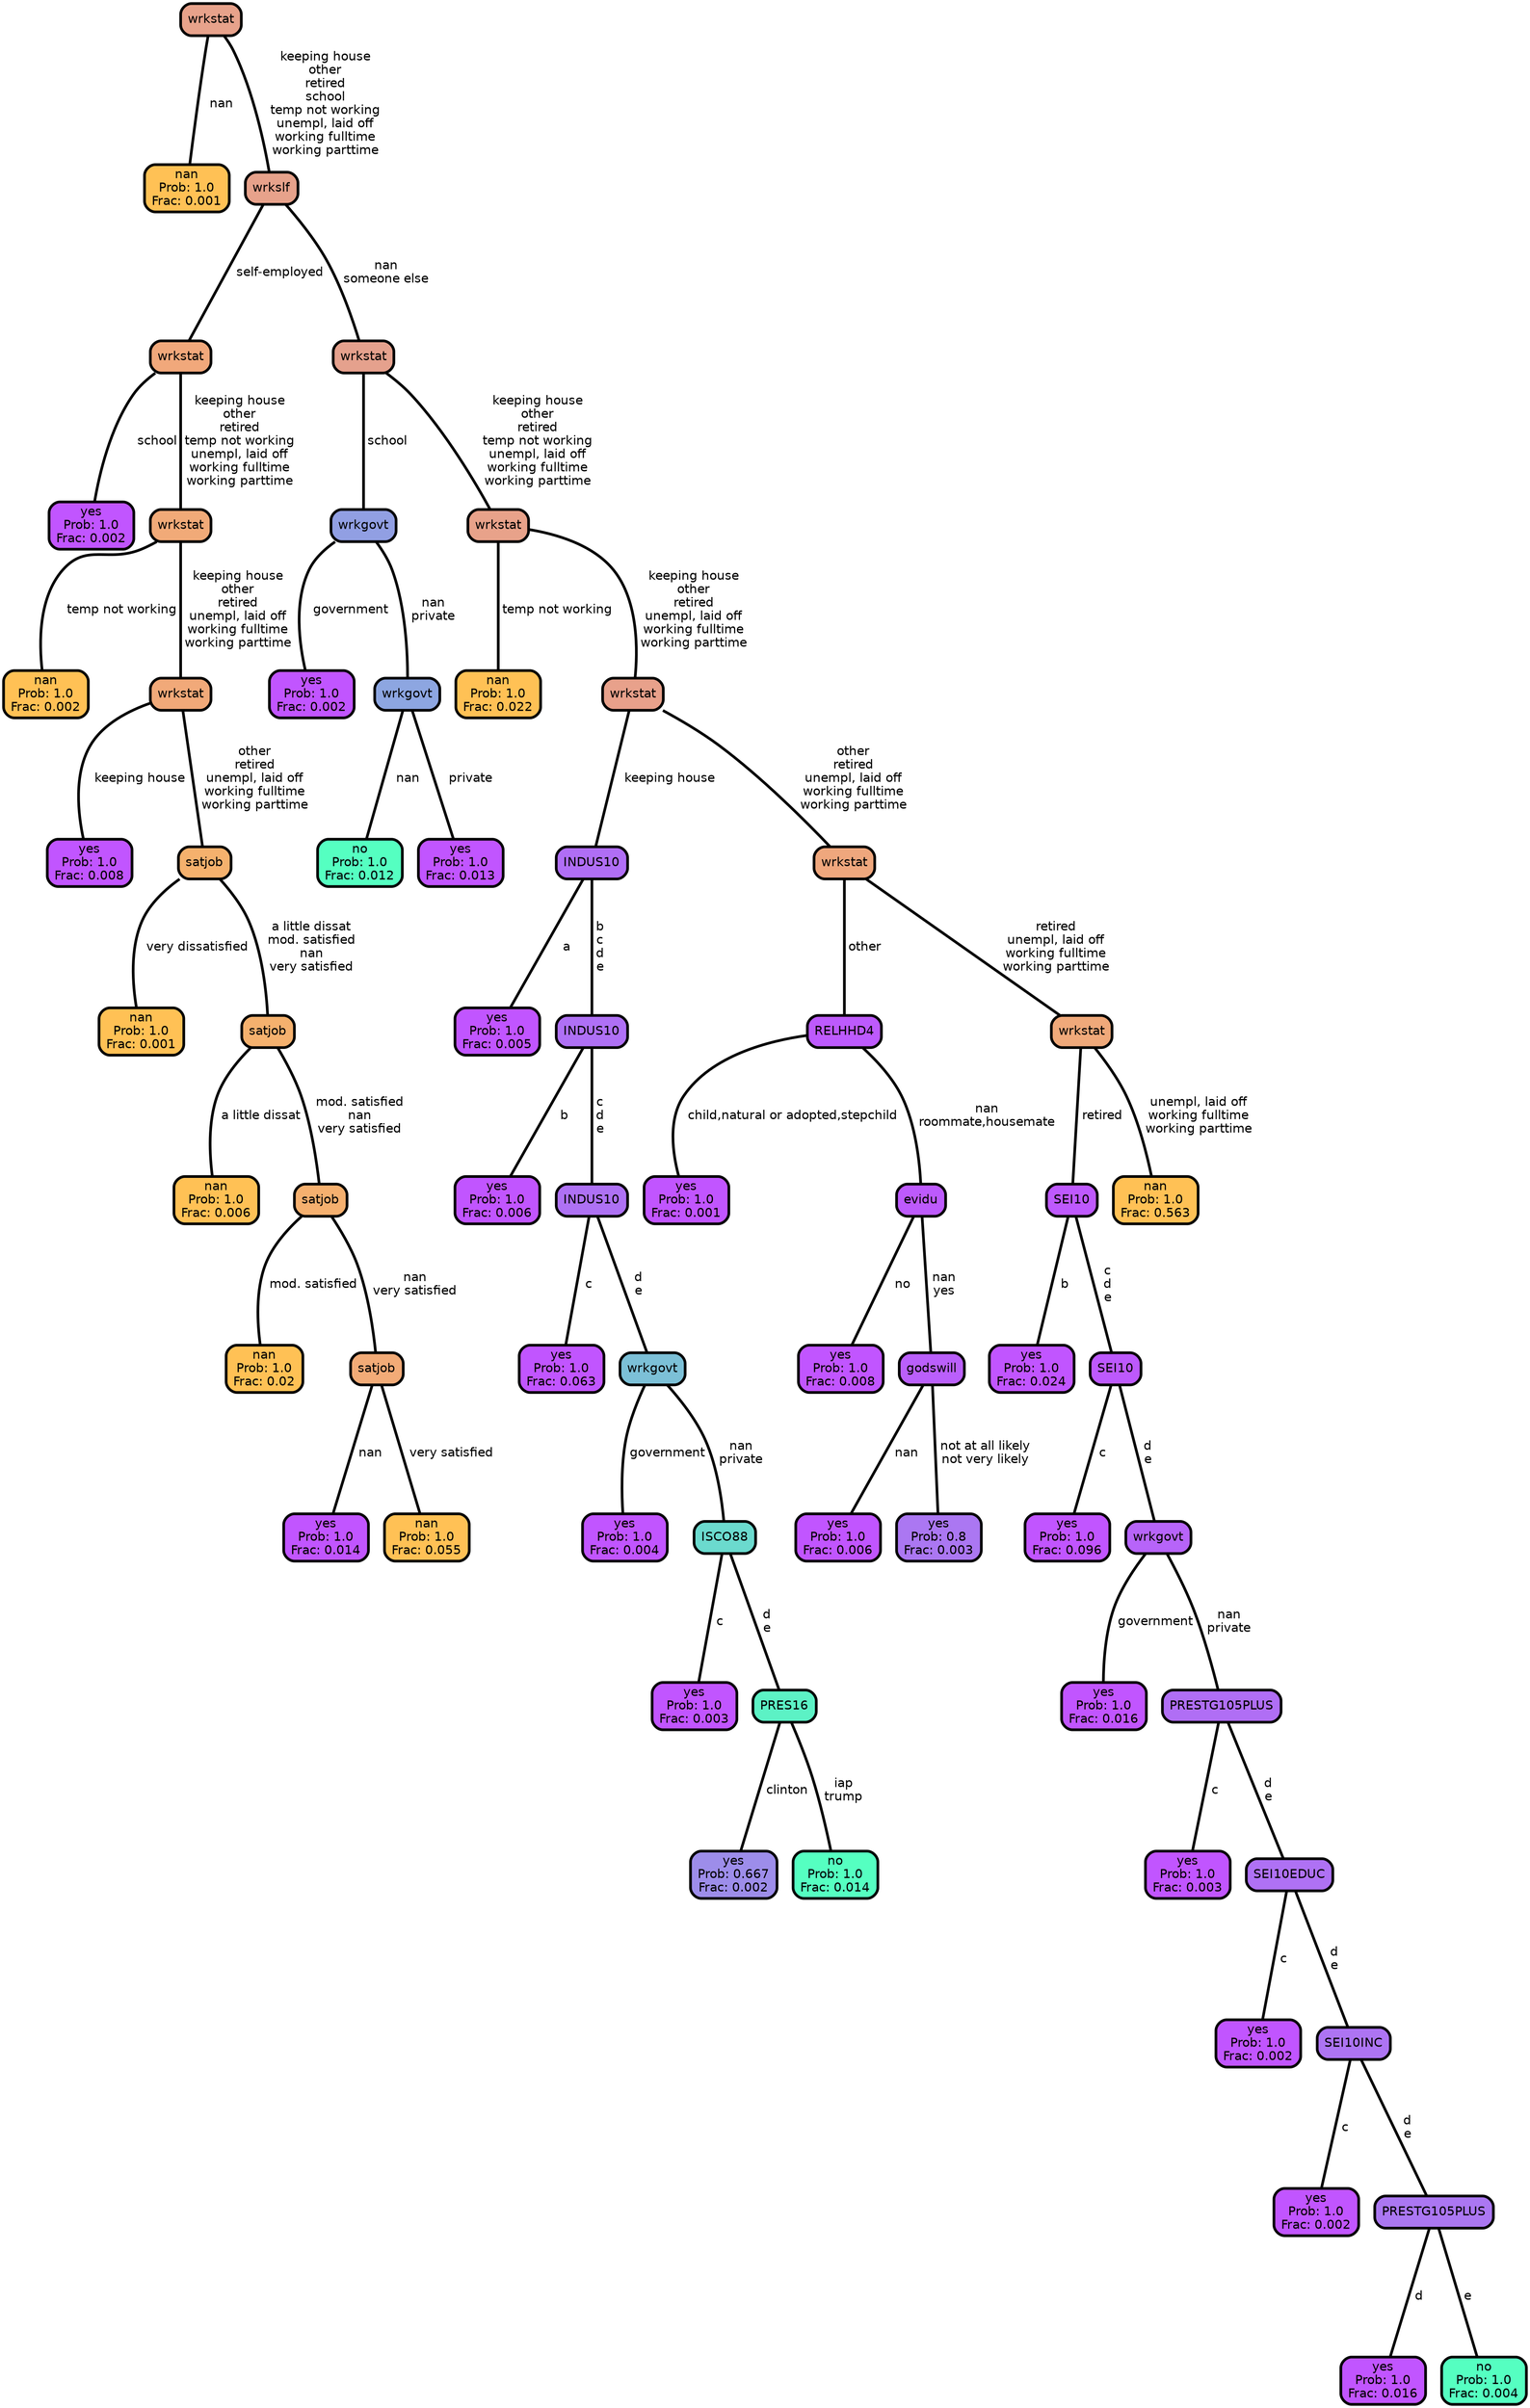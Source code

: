 graph Tree {
node [shape=box, style="filled, rounded",color="black",penwidth="3",fontcolor="black",                 fontname=helvetica] ;
graph [ranksep="0 equally", splines=straight,                 bgcolor=transparent, dpi=200] ;
edge [fontname=helvetica, color=black] ;
0 [label="nan
Prob: 1.0
Frac: 0.001", fillcolor="#ffc155"] ;
1 [label="wrkstat", fillcolor="#e7a28b"] ;
2 [label="yes
Prob: 1.0
Frac: 0.002", fillcolor="#c155ff"] ;
3 [label="wrkstat", fillcolor="#f1a87b"] ;
4 [label="nan
Prob: 1.0
Frac: 0.002", fillcolor="#ffc155"] ;
5 [label="wrkstat", fillcolor="#f1aa78"] ;
6 [label="yes
Prob: 1.0
Frac: 0.008", fillcolor="#c155ff"] ;
7 [label="wrkstat", fillcolor="#f1a979"] ;
8 [label="nan
Prob: 1.0
Frac: 0.001", fillcolor="#ffc155"] ;
9 [label="satjob", fillcolor="#f5b16d"] ;
10 [label="nan
Prob: 1.0
Frac: 0.006", fillcolor="#ffc155"] ;
11 [label="satjob", fillcolor="#f5b16e"] ;
12 [label="nan
Prob: 1.0
Frac: 0.02", fillcolor="#ffc155"] ;
13 [label="satjob", fillcolor="#f5b06f"] ;
14 [label="yes
Prob: 1.0
Frac: 0.014", fillcolor="#c155ff"] ;
15 [label="satjob", fillcolor="#f2ab77"] ;
16 [label="nan
Prob: 1.0
Frac: 0.055", fillcolor="#ffc155"] ;
17 [label="wrkslf", fillcolor="#e7a28b"] ;
18 [label="yes
Prob: 1.0
Frac: 0.002", fillcolor="#c155ff"] ;
19 [label="wrkgovt", fillcolor="#919fe3"] ;
20 [label="no
Prob: 1.0
Frac: 0.012", fillcolor="#55ffc1"] ;
21 [label="wrkgovt", fillcolor="#8da6e1"] ;
22 [label="yes
Prob: 1.0
Frac: 0.013", fillcolor="#c155ff"] ;
23 [label="wrkstat", fillcolor="#e5a18d"] ;
24 [label="nan
Prob: 1.0
Frac: 0.022", fillcolor="#ffc155"] ;
25 [label="wrkstat", fillcolor="#e8a28a"] ;
26 [label="yes
Prob: 1.0
Frac: 0.005", fillcolor="#c155ff"] ;
27 [label="INDUS10", fillcolor="#b06ef5"] ;
28 [label="yes
Prob: 1.0
Frac: 0.006", fillcolor="#c155ff"] ;
29 [label="INDUS10", fillcolor="#af70f5"] ;
30 [label="yes
Prob: 1.0
Frac: 0.063", fillcolor="#c155ff"] ;
31 [label="INDUS10", fillcolor="#ae71f4"] ;
32 [label="yes
Prob: 1.0
Frac: 0.004", fillcolor="#c155ff"] ;
33 [label="wrkgovt", fillcolor="#7cc0d7"] ;
34 [label="yes
Prob: 1.0
Frac: 0.003", fillcolor="#c155ff"] ;
35 [label="ISCO88", fillcolor="#6bdace"] ;
36 [label="yes
Prob: 0.667
Frac: 0.002", fillcolor="#9d8dea"] ;
37 [label="PRES16", fillcolor="#5cf2c5"] ;
38 [label="no
Prob: 1.0
Frac: 0.014", fillcolor="#55ffc1"] ;
39 [label="wrkstat", fillcolor="#e8a18b"] ;
40 [label="yes
Prob: 1.0
Frac: 0.001", fillcolor="#c155ff"] ;
41 [label="RELHHD4", fillcolor="#bd5afd"] ;
42 [label="yes
Prob: 1.0
Frac: 0.008", fillcolor="#c155ff"] ;
43 [label="evidu", fillcolor="#bd5afc"] ;
44 [label="yes
Prob: 1.0
Frac: 0.006", fillcolor="#c155ff"] ;
45 [label="godswill", fillcolor="#ba5ffb"] ;
46 [label="yes
Prob: 0.8
Frac: 0.003", fillcolor="#ab77f2"] ;
47 [label="wrkstat", fillcolor="#efa77d"] ;
48 [label="yes
Prob: 1.0
Frac: 0.024", fillcolor="#c155ff"] ;
49 [label="SEI10", fillcolor="#be59fd"] ;
50 [label="yes
Prob: 1.0
Frac: 0.096", fillcolor="#c155ff"] ;
51 [label="SEI10", fillcolor="#bd59fd"] ;
52 [label="yes
Prob: 1.0
Frac: 0.016", fillcolor="#c155ff"] ;
53 [label="wrkgovt", fillcolor="#b764f9"] ;
54 [label="yes
Prob: 1.0
Frac: 0.003", fillcolor="#c155ff"] ;
55 [label="PRESTG105PLUS", fillcolor="#b06ef5"] ;
56 [label="yes
Prob: 1.0
Frac: 0.002", fillcolor="#c155ff"] ;
57 [label="SEI10EDUC", fillcolor="#af71f4"] ;
58 [label="yes
Prob: 1.0
Frac: 0.002", fillcolor="#c155ff"] ;
59 [label="SEI10INC", fillcolor="#ad74f3"] ;
60 [label="yes
Prob: 1.0
Frac: 0.016", fillcolor="#c155ff"] ;
61 [label="PRESTG105PLUS", fillcolor="#ab77f2"] ;
62 [label="no
Prob: 1.0
Frac: 0.004", fillcolor="#55ffc1"] ;
63 [label="wrkstat", fillcolor="#f0a97a"] ;
64 [label="nan
Prob: 1.0
Frac: 0.563", fillcolor="#ffc155"] ;
1 -- 0 [label=" nan",penwidth=3] ;
1 -- 17 [label=" keeping house\n other\n retired\n school\n temp not working\n unempl, laid off\n working fulltime\n working parttime",penwidth=3] ;
3 -- 2 [label=" school",penwidth=3] ;
3 -- 5 [label=" keeping house\n other\n retired\n temp not working\n unempl, laid off\n working fulltime\n working parttime",penwidth=3] ;
5 -- 4 [label=" temp not working",penwidth=3] ;
5 -- 7 [label=" keeping house\n other\n retired\n unempl, laid off\n working fulltime\n working parttime",penwidth=3] ;
7 -- 6 [label=" keeping house",penwidth=3] ;
7 -- 9 [label=" other\n retired\n unempl, laid off\n working fulltime\n working parttime",penwidth=3] ;
9 -- 8 [label=" very dissatisfied",penwidth=3] ;
9 -- 11 [label=" a little dissat\n mod. satisfied\n nan\n very satisfied",penwidth=3] ;
11 -- 10 [label=" a little dissat",penwidth=3] ;
11 -- 13 [label=" mod. satisfied\n nan\n very satisfied",penwidth=3] ;
13 -- 12 [label=" mod. satisfied",penwidth=3] ;
13 -- 15 [label=" nan\n very satisfied",penwidth=3] ;
15 -- 14 [label=" nan",penwidth=3] ;
15 -- 16 [label=" very satisfied",penwidth=3] ;
17 -- 3 [label=" self-employed",penwidth=3] ;
17 -- 23 [label=" nan\n someone else",penwidth=3] ;
19 -- 18 [label=" government",penwidth=3] ;
19 -- 21 [label=" nan\n private",penwidth=3] ;
21 -- 20 [label=" nan",penwidth=3] ;
21 -- 22 [label=" private",penwidth=3] ;
23 -- 19 [label=" school",penwidth=3] ;
23 -- 25 [label=" keeping house\n other\n retired\n temp not working\n unempl, laid off\n working fulltime\n working parttime",penwidth=3] ;
25 -- 24 [label=" temp not working",penwidth=3] ;
25 -- 39 [label=" keeping house\n other\n retired\n unempl, laid off\n working fulltime\n working parttime",penwidth=3] ;
27 -- 26 [label=" a",penwidth=3] ;
27 -- 29 [label=" b\n c\n d\n e",penwidth=3] ;
29 -- 28 [label=" b",penwidth=3] ;
29 -- 31 [label=" c\n d\n e",penwidth=3] ;
31 -- 30 [label=" c",penwidth=3] ;
31 -- 33 [label=" d\n e",penwidth=3] ;
33 -- 32 [label=" government",penwidth=3] ;
33 -- 35 [label=" nan\n private",penwidth=3] ;
35 -- 34 [label=" c",penwidth=3] ;
35 -- 37 [label=" d\n e",penwidth=3] ;
37 -- 36 [label=" clinton",penwidth=3] ;
37 -- 38 [label=" iap\n trump",penwidth=3] ;
39 -- 27 [label=" keeping house",penwidth=3] ;
39 -- 47 [label=" other\n retired\n unempl, laid off\n working fulltime\n working parttime",penwidth=3] ;
41 -- 40 [label=" child,natural or adopted,stepchild",penwidth=3] ;
41 -- 43 [label=" nan\n roommate,housemate",penwidth=3] ;
43 -- 42 [label=" no",penwidth=3] ;
43 -- 45 [label=" nan\n yes",penwidth=3] ;
45 -- 44 [label=" nan",penwidth=3] ;
45 -- 46 [label=" not at all likely\n not very likely",penwidth=3] ;
47 -- 41 [label=" other",penwidth=3] ;
47 -- 63 [label=" retired\n unempl, laid off\n working fulltime\n working parttime",penwidth=3] ;
49 -- 48 [label=" b",penwidth=3] ;
49 -- 51 [label=" c\n d\n e",penwidth=3] ;
51 -- 50 [label=" c",penwidth=3] ;
51 -- 53 [label=" d\n e",penwidth=3] ;
53 -- 52 [label=" government",penwidth=3] ;
53 -- 55 [label=" nan\n private",penwidth=3] ;
55 -- 54 [label=" c",penwidth=3] ;
55 -- 57 [label=" d\n e",penwidth=3] ;
57 -- 56 [label=" c",penwidth=3] ;
57 -- 59 [label=" d\n e",penwidth=3] ;
59 -- 58 [label=" c",penwidth=3] ;
59 -- 61 [label=" d\n e",penwidth=3] ;
61 -- 60 [label=" d",penwidth=3] ;
61 -- 62 [label=" e",penwidth=3] ;
63 -- 49 [label=" retired",penwidth=3] ;
63 -- 64 [label=" unempl, laid off\n working fulltime\n working parttime",penwidth=3] ;
{rank = same;}}